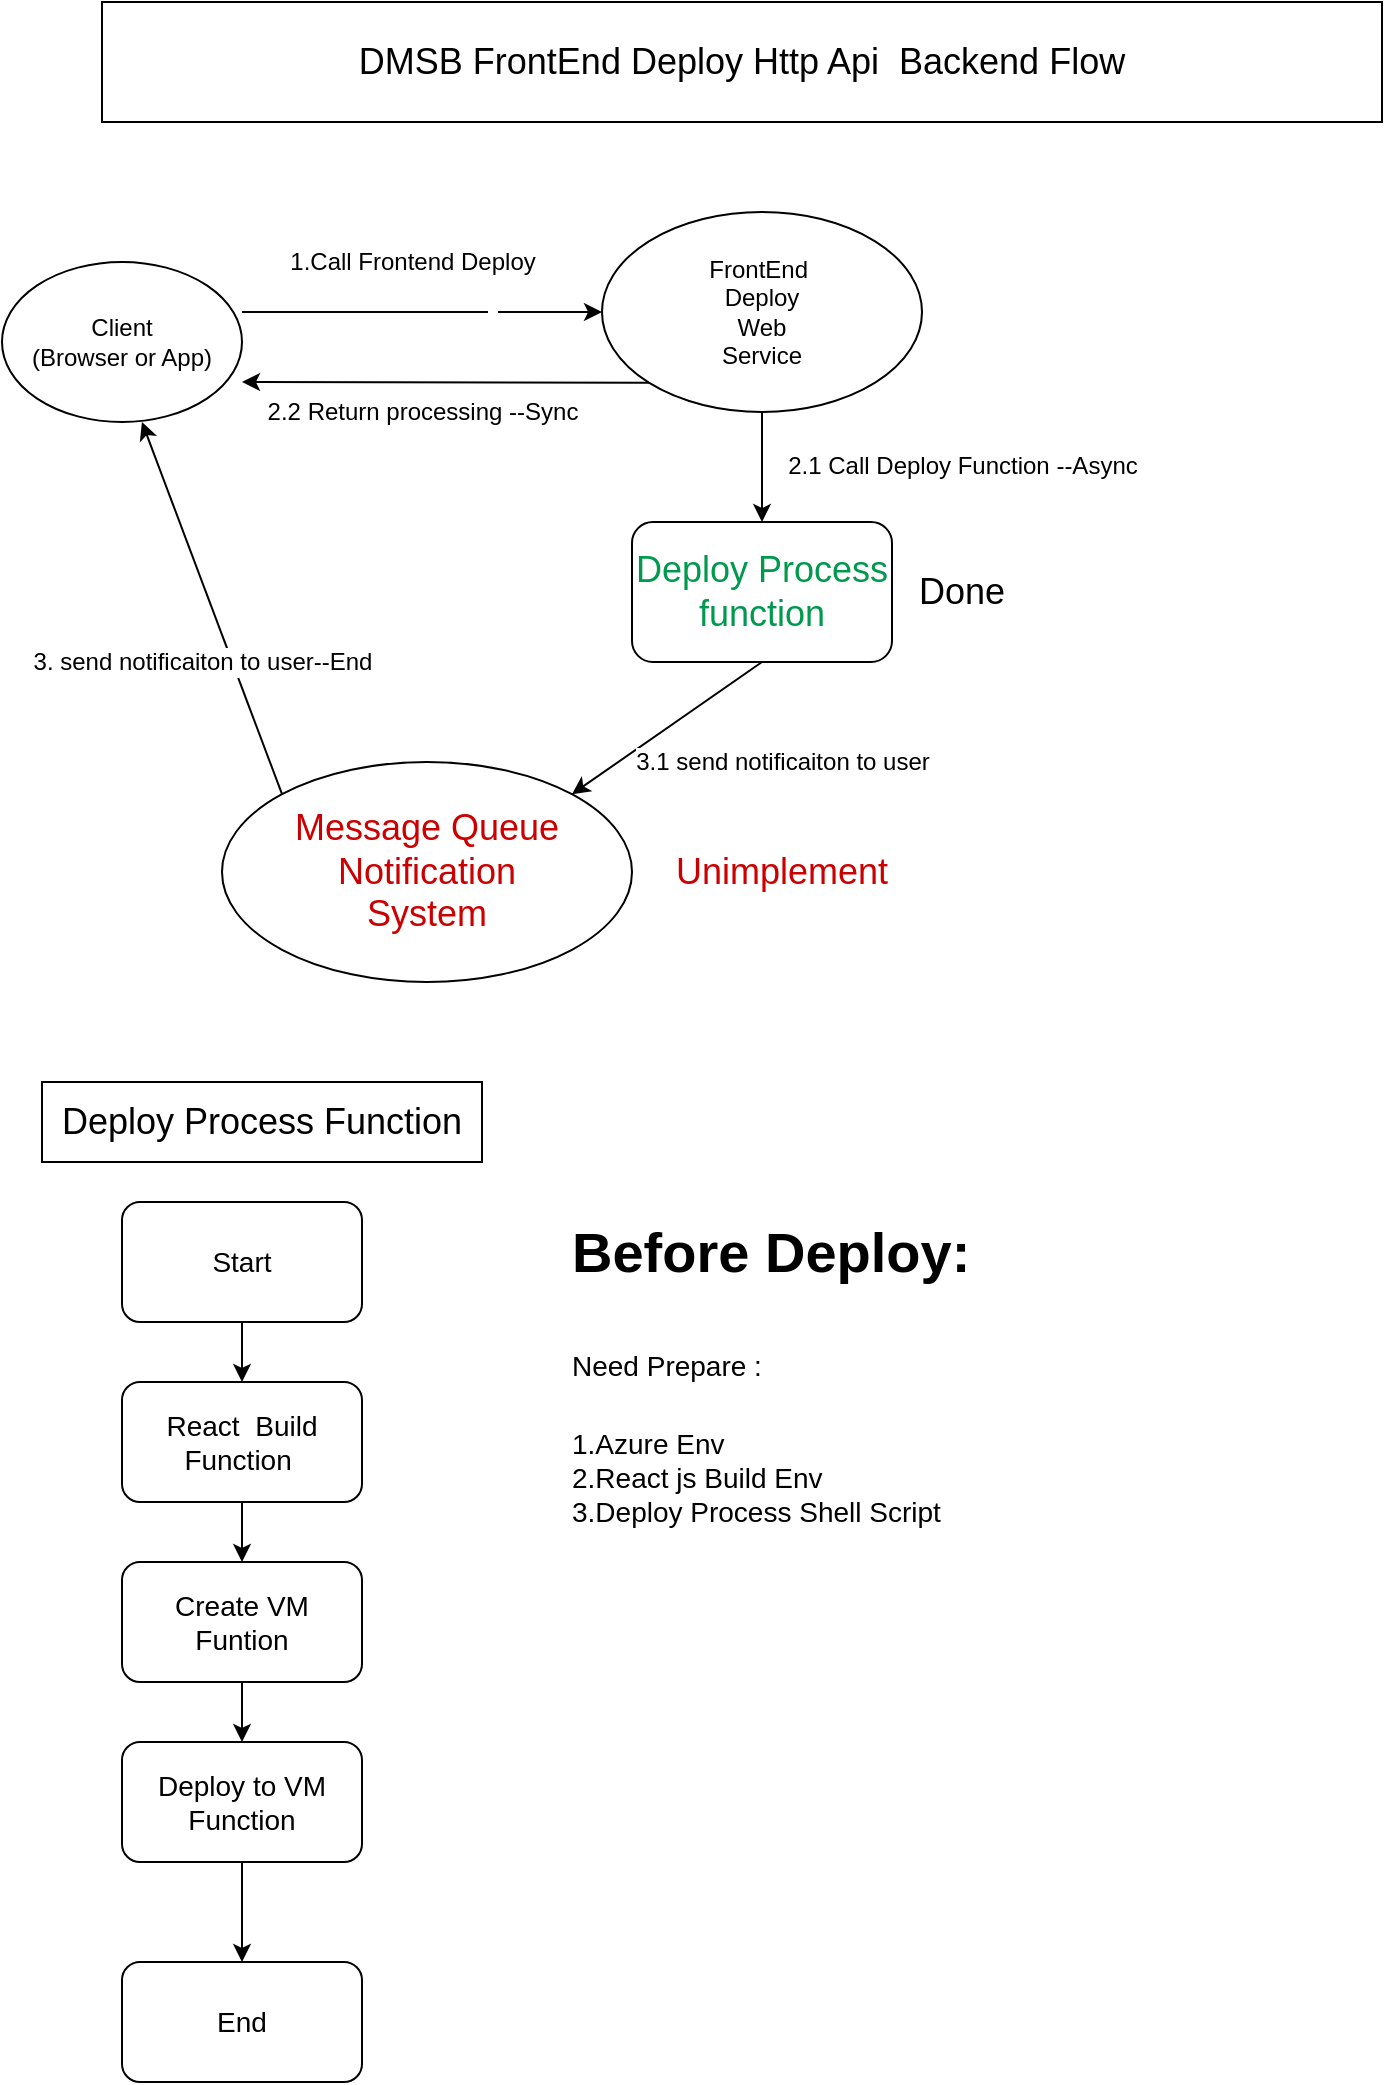 <mxfile version="17.4.3" type="github">
  <diagram id="C5RBs43oDa-KdzZeNtuy" name="Page-1">
    <mxGraphModel dx="1426" dy="690" grid="1" gridSize="10" guides="1" tooltips="1" connect="1" arrows="1" fold="1" page="1" pageScale="1" pageWidth="827" pageHeight="1169" math="0" shadow="0">
      <root>
        <mxCell id="WIyWlLk6GJQsqaUBKTNV-0" />
        <mxCell id="WIyWlLk6GJQsqaUBKTNV-1" parent="WIyWlLk6GJQsqaUBKTNV-0" />
        <mxCell id="5IX4e4KB08-ArMBJK0iL-0" value="&lt;font style=&quot;font-size: 18px&quot;&gt;DMSB FrontEnd Deploy Http Api&amp;nbsp; Backend Flow&lt;/font&gt;" style="rounded=0;whiteSpace=wrap;html=1;" vertex="1" parent="WIyWlLk6GJQsqaUBKTNV-1">
          <mxGeometry x="70" y="10" width="640" height="60" as="geometry" />
        </mxCell>
        <mxCell id="5IX4e4KB08-ArMBJK0iL-2" value="" style="endArrow=classic;html=1;rounded=0;fontSize=18;exitX=1;exitY=0.5;exitDx=0;exitDy=0;entryX=0;entryY=0.5;entryDx=0;entryDy=0;" edge="1" parent="WIyWlLk6GJQsqaUBKTNV-1" target="5IX4e4KB08-ArMBJK0iL-6">
          <mxGeometry width="50" height="50" relative="1" as="geometry">
            <mxPoint x="140" y="165" as="sourcePoint" />
            <mxPoint x="310" y="165" as="targetPoint" />
          </mxGeometry>
        </mxCell>
        <mxCell id="5IX4e4KB08-ArMBJK0iL-3" value="&amp;nbsp;" style="edgeLabel;html=1;align=center;verticalAlign=middle;resizable=0;points=[];fontSize=18;" vertex="1" connectable="0" parent="5IX4e4KB08-ArMBJK0iL-2">
          <mxGeometry x="0.382" y="-1" relative="1" as="geometry">
            <mxPoint as="offset" />
          </mxGeometry>
        </mxCell>
        <mxCell id="5IX4e4KB08-ArMBJK0iL-4" value="1.Call Frontend Deploy" style="edgeLabel;html=1;align=center;verticalAlign=middle;resizable=0;points=[];fontSize=12;" vertex="1" connectable="0" parent="5IX4e4KB08-ArMBJK0iL-2">
          <mxGeometry x="-0.291" y="1" relative="1" as="geometry">
            <mxPoint x="21" y="-24" as="offset" />
          </mxGeometry>
        </mxCell>
        <mxCell id="5IX4e4KB08-ArMBJK0iL-6" value="FrontEnd&amp;nbsp;&lt;br&gt;Deploy&lt;br&gt;Web&lt;br&gt;Service" style="ellipse;whiteSpace=wrap;html=1;fontSize=12;" vertex="1" parent="WIyWlLk6GJQsqaUBKTNV-1">
          <mxGeometry x="320" y="115" width="160" height="100" as="geometry" />
        </mxCell>
        <mxCell id="5IX4e4KB08-ArMBJK0iL-7" value="" style="endArrow=classic;html=1;rounded=0;fontSize=12;exitX=0;exitY=1;exitDx=0;exitDy=0;" edge="1" parent="WIyWlLk6GJQsqaUBKTNV-1" source="5IX4e4KB08-ArMBJK0iL-6">
          <mxGeometry width="50" height="50" relative="1" as="geometry">
            <mxPoint x="400" y="320" as="sourcePoint" />
            <mxPoint x="140" y="200" as="targetPoint" />
          </mxGeometry>
        </mxCell>
        <mxCell id="5IX4e4KB08-ArMBJK0iL-8" value="2.2 Return processing --Sync" style="edgeLabel;html=1;align=center;verticalAlign=middle;resizable=0;points=[];fontSize=12;" vertex="1" connectable="0" parent="5IX4e4KB08-ArMBJK0iL-7">
          <mxGeometry x="0.518" y="3" relative="1" as="geometry">
            <mxPoint x="41" y="12" as="offset" />
          </mxGeometry>
        </mxCell>
        <mxCell id="5IX4e4KB08-ArMBJK0iL-9" value="&lt;font style=&quot;font-size: 18px&quot; color=&quot;#00994d&quot;&gt;Deploy Process function&lt;/font&gt;" style="rounded=1;whiteSpace=wrap;html=1;fontSize=12;" vertex="1" parent="WIyWlLk6GJQsqaUBKTNV-1">
          <mxGeometry x="335" y="270" width="130" height="70" as="geometry" />
        </mxCell>
        <mxCell id="5IX4e4KB08-ArMBJK0iL-10" value="&lt;span&gt;Client&lt;/span&gt;&lt;br&gt;&lt;span&gt;(Browser or App)&lt;/span&gt;" style="ellipse;whiteSpace=wrap;html=1;fontSize=12;" vertex="1" parent="WIyWlLk6GJQsqaUBKTNV-1">
          <mxGeometry x="20" y="140" width="120" height="80" as="geometry" />
        </mxCell>
        <mxCell id="5IX4e4KB08-ArMBJK0iL-13" value="" style="endArrow=classic;html=1;rounded=0;fontSize=12;exitX=0.5;exitY=1;exitDx=0;exitDy=0;entryX=0.5;entryY=0;entryDx=0;entryDy=0;" edge="1" parent="WIyWlLk6GJQsqaUBKTNV-1" source="5IX4e4KB08-ArMBJK0iL-6" target="5IX4e4KB08-ArMBJK0iL-9">
          <mxGeometry width="50" height="50" relative="1" as="geometry">
            <mxPoint x="540" y="280" as="sourcePoint" />
            <mxPoint x="590" y="230" as="targetPoint" />
          </mxGeometry>
        </mxCell>
        <mxCell id="5IX4e4KB08-ArMBJK0iL-21" value="2.1 Call Deploy Function --Async" style="edgeLabel;html=1;align=center;verticalAlign=middle;resizable=0;points=[];fontSize=12;fontColor=#000000;" vertex="1" connectable="0" parent="5IX4e4KB08-ArMBJK0iL-13">
          <mxGeometry x="-0.018" y="-4" relative="1" as="geometry">
            <mxPoint x="104" as="offset" />
          </mxGeometry>
        </mxCell>
        <mxCell id="5IX4e4KB08-ArMBJK0iL-14" value="&lt;font color=&quot;#000000&quot;&gt;Done&lt;/font&gt;" style="text;html=1;strokeColor=none;fillColor=none;align=center;verticalAlign=middle;whiteSpace=wrap;rounded=0;fontSize=18;fontColor=#00994D;" vertex="1" parent="WIyWlLk6GJQsqaUBKTNV-1">
          <mxGeometry x="470" y="290" width="60" height="30" as="geometry" />
        </mxCell>
        <mxCell id="5IX4e4KB08-ArMBJK0iL-15" value="&lt;font color=&quot;#cc0000&quot;&gt;Message Queue &lt;br&gt;Notification &lt;br&gt;System&lt;/font&gt;" style="ellipse;whiteSpace=wrap;html=1;fontSize=18;fontColor=#000000;" vertex="1" parent="WIyWlLk6GJQsqaUBKTNV-1">
          <mxGeometry x="130" y="390" width="205" height="110" as="geometry" />
        </mxCell>
        <mxCell id="5IX4e4KB08-ArMBJK0iL-16" value="Unimplement" style="text;html=1;strokeColor=none;fillColor=none;align=center;verticalAlign=middle;whiteSpace=wrap;rounded=0;fontSize=18;fontColor=#CC0000;" vertex="1" parent="WIyWlLk6GJQsqaUBKTNV-1">
          <mxGeometry x="350" y="430" width="120" height="30" as="geometry" />
        </mxCell>
        <mxCell id="5IX4e4KB08-ArMBJK0iL-22" value="" style="endArrow=classic;html=1;rounded=0;fontSize=12;fontColor=#000000;entryX=1;entryY=0;entryDx=0;entryDy=0;exitX=0.5;exitY=1;exitDx=0;exitDy=0;" edge="1" parent="WIyWlLk6GJQsqaUBKTNV-1" source="5IX4e4KB08-ArMBJK0iL-9" target="5IX4e4KB08-ArMBJK0iL-15">
          <mxGeometry width="50" height="50" relative="1" as="geometry">
            <mxPoint x="530" y="460" as="sourcePoint" />
            <mxPoint x="580" y="410" as="targetPoint" />
          </mxGeometry>
        </mxCell>
        <mxCell id="5IX4e4KB08-ArMBJK0iL-23" value="3.1 send notificaiton to user" style="edgeLabel;html=1;align=center;verticalAlign=middle;resizable=0;points=[];fontSize=12;fontColor=#000000;" vertex="1" connectable="0" parent="5IX4e4KB08-ArMBJK0iL-22">
          <mxGeometry x="-0.052" y="-2" relative="1" as="geometry">
            <mxPoint x="56" y="20" as="offset" />
          </mxGeometry>
        </mxCell>
        <mxCell id="5IX4e4KB08-ArMBJK0iL-24" value="" style="endArrow=classic;html=1;rounded=0;fontSize=12;fontColor=#000000;exitX=0;exitY=0;exitDx=0;exitDy=0;entryX=0.583;entryY=1;entryDx=0;entryDy=0;entryPerimeter=0;" edge="1" parent="WIyWlLk6GJQsqaUBKTNV-1" source="5IX4e4KB08-ArMBJK0iL-15" target="5IX4e4KB08-ArMBJK0iL-10">
          <mxGeometry width="50" height="50" relative="1" as="geometry">
            <mxPoint x="130" y="380" as="sourcePoint" />
            <mxPoint x="180" y="330" as="targetPoint" />
          </mxGeometry>
        </mxCell>
        <mxCell id="5IX4e4KB08-ArMBJK0iL-25" value="3. send notificaiton to user--End" style="edgeLabel;html=1;align=center;verticalAlign=middle;resizable=0;points=[];fontSize=12;fontColor=#000000;" vertex="1" connectable="0" parent="WIyWlLk6GJQsqaUBKTNV-1">
          <mxGeometry x="120.004" y="339.997" as="geometry" />
        </mxCell>
        <mxCell id="5IX4e4KB08-ArMBJK0iL-26" value="&lt;font style=&quot;font-size: 18px&quot;&gt;Deploy Process Function&lt;/font&gt;" style="rounded=0;whiteSpace=wrap;html=1;" vertex="1" parent="WIyWlLk6GJQsqaUBKTNV-1">
          <mxGeometry x="40" y="550" width="220" height="40" as="geometry" />
        </mxCell>
        <mxCell id="5IX4e4KB08-ArMBJK0iL-27" value="&lt;font style=&quot;font-size: 14px&quot;&gt;Start&lt;/font&gt;" style="rounded=1;whiteSpace=wrap;html=1;fontSize=12;fontColor=#000000;" vertex="1" parent="WIyWlLk6GJQsqaUBKTNV-1">
          <mxGeometry x="80" y="610" width="120" height="60" as="geometry" />
        </mxCell>
        <mxCell id="5IX4e4KB08-ArMBJK0iL-28" value="&amp;nbsp;React&amp;nbsp; Build&amp;nbsp;&lt;br&gt;Function&amp;nbsp;" style="rounded=1;whiteSpace=wrap;html=1;fontSize=14;fontColor=#000000;" vertex="1" parent="WIyWlLk6GJQsqaUBKTNV-1">
          <mxGeometry x="80" y="700" width="120" height="60" as="geometry" />
        </mxCell>
        <mxCell id="5IX4e4KB08-ArMBJK0iL-31" value="&lt;h1&gt;&lt;span&gt;Before Deploy:&lt;/span&gt;&lt;/h1&gt;&lt;h1&gt;&lt;span style=&quot;font-size: 14px ; font-weight: 400&quot;&gt;Need Prepare :&lt;/span&gt;&lt;/h1&gt;&lt;div&gt;&lt;span style=&quot;font-size: 14px ; font-weight: 400&quot;&gt;1.Azure Env&lt;/span&gt;&lt;/div&gt;&lt;div&gt;&lt;span style=&quot;font-size: 14px ; font-weight: 400&quot;&gt;2.React js Build Env&lt;/span&gt;&lt;/div&gt;&lt;div&gt;&lt;span style=&quot;font-size: 14px ; font-weight: 400&quot;&gt;3.Deploy Process Shell Script&lt;/span&gt;&lt;/div&gt;&lt;div&gt;&lt;br&gt;&lt;/div&gt;" style="text;html=1;strokeColor=none;fillColor=none;spacing=5;spacingTop=-20;whiteSpace=wrap;overflow=hidden;rounded=0;fontSize=14;fontColor=#000000;" vertex="1" parent="WIyWlLk6GJQsqaUBKTNV-1">
          <mxGeometry x="300" y="610" width="290" height="190" as="geometry" />
        </mxCell>
        <mxCell id="5IX4e4KB08-ArMBJK0iL-32" value="" style="endArrow=classic;html=1;rounded=0;fontSize=14;fontColor=#000000;exitX=0.5;exitY=1;exitDx=0;exitDy=0;entryX=0.5;entryY=0;entryDx=0;entryDy=0;" edge="1" parent="WIyWlLk6GJQsqaUBKTNV-1" source="5IX4e4KB08-ArMBJK0iL-27" target="5IX4e4KB08-ArMBJK0iL-28">
          <mxGeometry width="50" height="50" relative="1" as="geometry">
            <mxPoint x="300" y="750" as="sourcePoint" />
            <mxPoint x="350" y="700" as="targetPoint" />
          </mxGeometry>
        </mxCell>
        <mxCell id="5IX4e4KB08-ArMBJK0iL-33" value="Create VM&lt;br&gt;Funtion" style="rounded=1;whiteSpace=wrap;html=1;fontSize=14;fontColor=#000000;" vertex="1" parent="WIyWlLk6GJQsqaUBKTNV-1">
          <mxGeometry x="80" y="790" width="120" height="60" as="geometry" />
        </mxCell>
        <mxCell id="5IX4e4KB08-ArMBJK0iL-34" value="" style="endArrow=classic;html=1;rounded=0;fontSize=14;fontColor=#000000;exitX=0.5;exitY=1;exitDx=0;exitDy=0;" edge="1" parent="WIyWlLk6GJQsqaUBKTNV-1" source="5IX4e4KB08-ArMBJK0iL-28" target="5IX4e4KB08-ArMBJK0iL-33">
          <mxGeometry width="50" height="50" relative="1" as="geometry">
            <mxPoint x="300" y="840" as="sourcePoint" />
            <mxPoint x="350" y="790" as="targetPoint" />
          </mxGeometry>
        </mxCell>
        <mxCell id="5IX4e4KB08-ArMBJK0iL-35" value="Deploy to VM&lt;br&gt;Function" style="rounded=1;whiteSpace=wrap;html=1;fontSize=14;fontColor=#000000;" vertex="1" parent="WIyWlLk6GJQsqaUBKTNV-1">
          <mxGeometry x="80" y="880" width="120" height="60" as="geometry" />
        </mxCell>
        <mxCell id="5IX4e4KB08-ArMBJK0iL-36" value="" style="endArrow=classic;html=1;rounded=0;fontSize=14;fontColor=#000000;exitX=0.5;exitY=1;exitDx=0;exitDy=0;" edge="1" parent="WIyWlLk6GJQsqaUBKTNV-1" source="5IX4e4KB08-ArMBJK0iL-33" target="5IX4e4KB08-ArMBJK0iL-35">
          <mxGeometry width="50" height="50" relative="1" as="geometry">
            <mxPoint x="290" y="880" as="sourcePoint" />
            <mxPoint x="340" y="830" as="targetPoint" />
          </mxGeometry>
        </mxCell>
        <mxCell id="5IX4e4KB08-ArMBJK0iL-37" value="End" style="rounded=1;whiteSpace=wrap;html=1;fontSize=14;fontColor=#000000;" vertex="1" parent="WIyWlLk6GJQsqaUBKTNV-1">
          <mxGeometry x="80" y="990" width="120" height="60" as="geometry" />
        </mxCell>
        <mxCell id="5IX4e4KB08-ArMBJK0iL-38" value="" style="endArrow=classic;html=1;rounded=0;fontSize=14;fontColor=#000000;exitX=0.5;exitY=1;exitDx=0;exitDy=0;" edge="1" parent="WIyWlLk6GJQsqaUBKTNV-1" source="5IX4e4KB08-ArMBJK0iL-35" target="5IX4e4KB08-ArMBJK0iL-37">
          <mxGeometry width="50" height="50" relative="1" as="geometry">
            <mxPoint x="290" y="990" as="sourcePoint" />
            <mxPoint x="340" y="940" as="targetPoint" />
          </mxGeometry>
        </mxCell>
      </root>
    </mxGraphModel>
  </diagram>
</mxfile>
